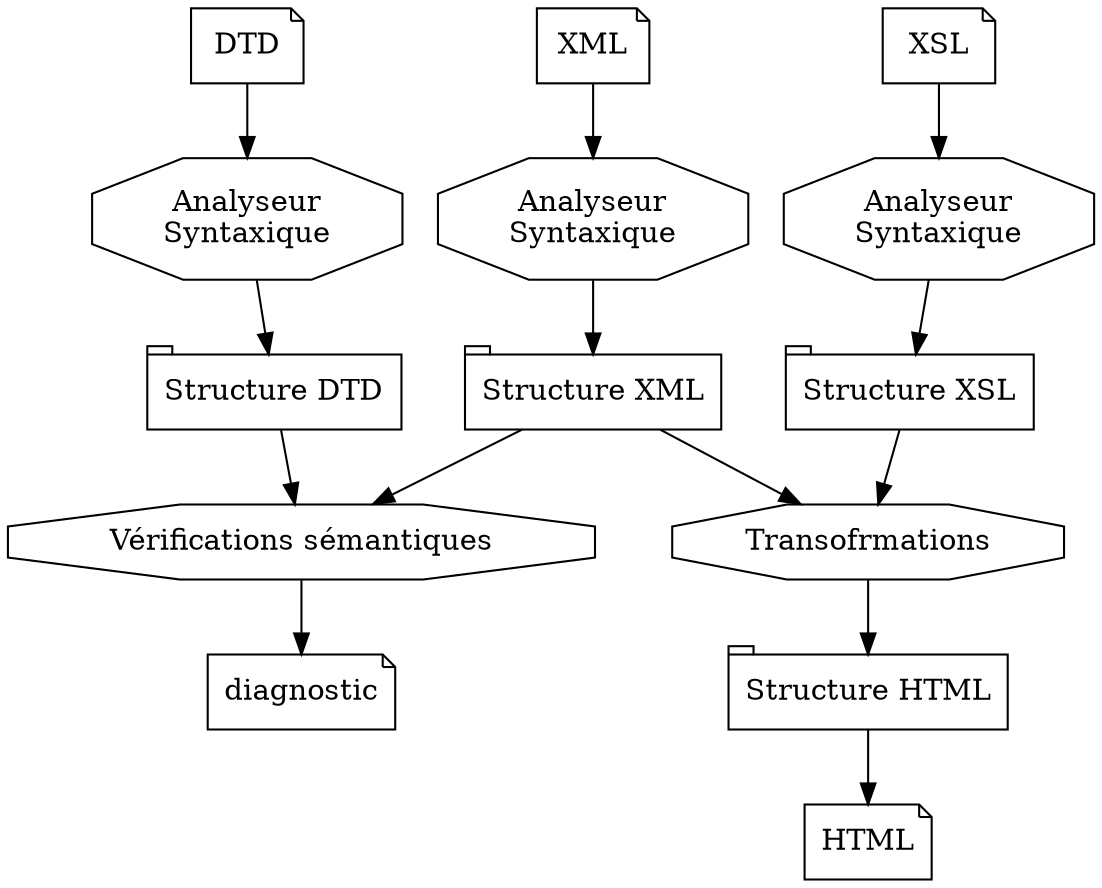 digraph G {



DTD [label="DTD" shape=note]

XML [label="XML" shape=note]

XSL [label="XSL" shape=note]

HTML [label="HTML" shape=note]

analyseDTD [label="Analyseur\nSyntaxique" shape=octagon]

analyseXML [label="Analyseur\nSyntaxique" shape=octagon]

analyseXSL [label="Analyseur\nSyntaxique" shape=octagon]

structureDTD [label="Structure DTD" shape=tab]

structureXML [label="Structure XML" shape=tab]

structureXSL [label="Structure XSL" shape=tab]

structureHTML [label="Structure HTML" shape=tab]

verifications [label="Vérifications sémantiques" shape=octagon]

transformations [label="Transofrmations" shape=octagon]

diagnostic [label="diagnostic" shape=note]

DTD -> analyseDTD -> structureDTD -> verifications -> diagnostic
XML -> analyseXML -> structureXML -> verifications
                     structureXML -> transformations -> structureHTML -> HTML
XSL -> analyseXSL -> structureXSL -> transformations
}
